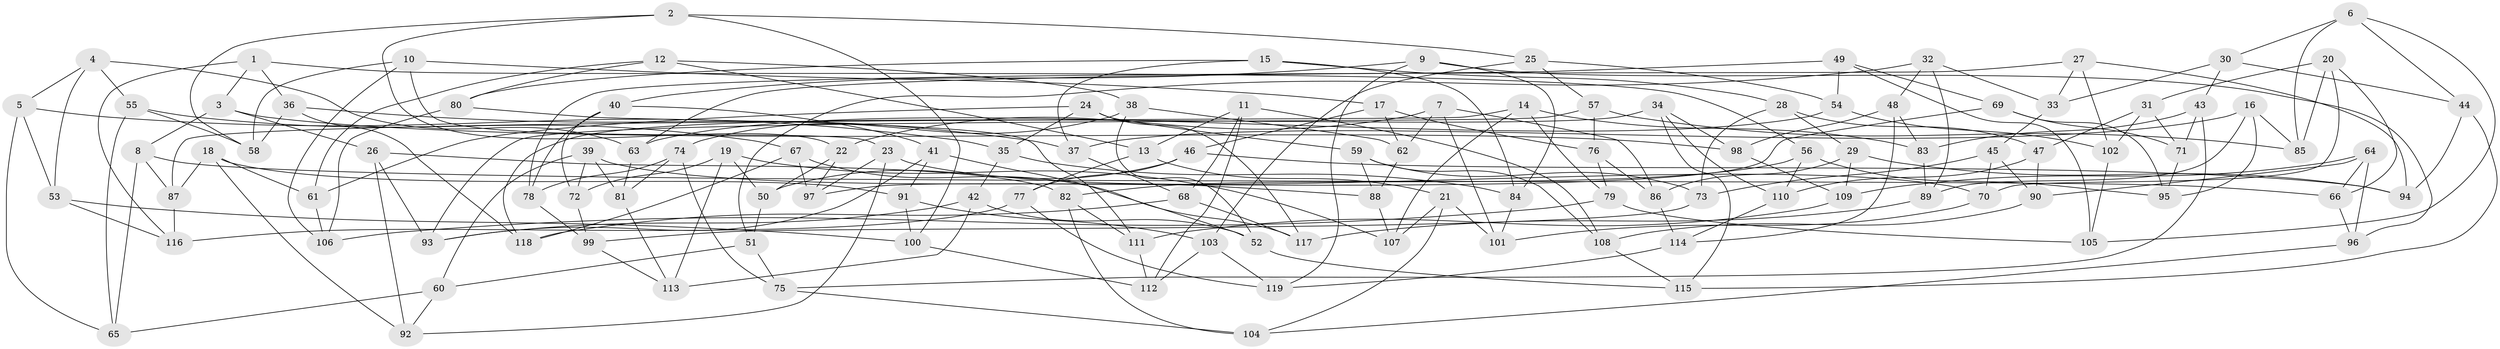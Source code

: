 // coarse degree distribution, {6: 0.39759036144578314, 4: 0.5542168674698795, 5: 0.03614457831325301, 3: 0.012048192771084338}
// Generated by graph-tools (version 1.1) at 2025/52/02/27/25 19:52:29]
// undirected, 119 vertices, 238 edges
graph export_dot {
graph [start="1"]
  node [color=gray90,style=filled];
  1;
  2;
  3;
  4;
  5;
  6;
  7;
  8;
  9;
  10;
  11;
  12;
  13;
  14;
  15;
  16;
  17;
  18;
  19;
  20;
  21;
  22;
  23;
  24;
  25;
  26;
  27;
  28;
  29;
  30;
  31;
  32;
  33;
  34;
  35;
  36;
  37;
  38;
  39;
  40;
  41;
  42;
  43;
  44;
  45;
  46;
  47;
  48;
  49;
  50;
  51;
  52;
  53;
  54;
  55;
  56;
  57;
  58;
  59;
  60;
  61;
  62;
  63;
  64;
  65;
  66;
  67;
  68;
  69;
  70;
  71;
  72;
  73;
  74;
  75;
  76;
  77;
  78;
  79;
  80;
  81;
  82;
  83;
  84;
  85;
  86;
  87;
  88;
  89;
  90;
  91;
  92;
  93;
  94;
  95;
  96;
  97;
  98;
  99;
  100;
  101;
  102;
  103;
  104;
  105;
  106;
  107;
  108;
  109;
  110;
  111;
  112;
  113;
  114;
  115;
  116;
  117;
  118;
  119;
  1 -- 3;
  1 -- 56;
  1 -- 116;
  1 -- 36;
  2 -- 25;
  2 -- 22;
  2 -- 58;
  2 -- 100;
  3 -- 98;
  3 -- 26;
  3 -- 8;
  4 -- 55;
  4 -- 63;
  4 -- 53;
  4 -- 5;
  5 -- 53;
  5 -- 65;
  5 -- 35;
  6 -- 105;
  6 -- 85;
  6 -- 30;
  6 -- 44;
  7 -- 101;
  7 -- 86;
  7 -- 22;
  7 -- 62;
  8 -- 65;
  8 -- 66;
  8 -- 87;
  9 -- 40;
  9 -- 96;
  9 -- 84;
  9 -- 119;
  10 -- 23;
  10 -- 106;
  10 -- 58;
  10 -- 17;
  11 -- 112;
  11 -- 108;
  11 -- 68;
  11 -- 13;
  12 -- 38;
  12 -- 13;
  12 -- 80;
  12 -- 61;
  13 -- 21;
  13 -- 77;
  14 -- 79;
  14 -- 107;
  14 -- 87;
  14 -- 83;
  15 -- 84;
  15 -- 28;
  15 -- 80;
  15 -- 37;
  16 -- 89;
  16 -- 95;
  16 -- 85;
  16 -- 37;
  17 -- 76;
  17 -- 46;
  17 -- 62;
  18 -- 91;
  18 -- 61;
  18 -- 92;
  18 -- 87;
  19 -- 50;
  19 -- 107;
  19 -- 113;
  19 -- 72;
  20 -- 70;
  20 -- 31;
  20 -- 85;
  20 -- 66;
  21 -- 107;
  21 -- 101;
  21 -- 104;
  22 -- 97;
  22 -- 50;
  23 -- 70;
  23 -- 92;
  23 -- 97;
  24 -- 35;
  24 -- 59;
  24 -- 117;
  24 -- 61;
  25 -- 57;
  25 -- 54;
  25 -- 103;
  26 -- 93;
  26 -- 82;
  26 -- 92;
  27 -- 94;
  27 -- 102;
  27 -- 33;
  27 -- 78;
  28 -- 29;
  28 -- 73;
  28 -- 47;
  29 -- 86;
  29 -- 94;
  29 -- 109;
  30 -- 43;
  30 -- 44;
  30 -- 33;
  31 -- 102;
  31 -- 47;
  31 -- 71;
  32 -- 51;
  32 -- 33;
  32 -- 48;
  32 -- 89;
  33 -- 45;
  34 -- 110;
  34 -- 115;
  34 -- 98;
  34 -- 118;
  35 -- 84;
  35 -- 42;
  36 -- 58;
  36 -- 118;
  36 -- 37;
  37 -- 68;
  38 -- 74;
  38 -- 52;
  38 -- 62;
  39 -- 88;
  39 -- 81;
  39 -- 72;
  39 -- 60;
  40 -- 41;
  40 -- 78;
  40 -- 72;
  41 -- 52;
  41 -- 93;
  41 -- 91;
  42 -- 52;
  42 -- 113;
  42 -- 93;
  43 -- 75;
  43 -- 71;
  43 -- 83;
  44 -- 94;
  44 -- 115;
  45 -- 90;
  45 -- 70;
  45 -- 73;
  46 -- 77;
  46 -- 94;
  46 -- 50;
  47 -- 110;
  47 -- 90;
  48 -- 114;
  48 -- 83;
  48 -- 98;
  49 -- 63;
  49 -- 69;
  49 -- 105;
  49 -- 54;
  50 -- 51;
  51 -- 75;
  51 -- 60;
  52 -- 115;
  53 -- 100;
  53 -- 116;
  54 -- 63;
  54 -- 102;
  55 -- 67;
  55 -- 58;
  55 -- 65;
  56 -- 110;
  56 -- 82;
  56 -- 95;
  57 -- 93;
  57 -- 85;
  57 -- 76;
  59 -- 73;
  59 -- 108;
  59 -- 88;
  60 -- 65;
  60 -- 92;
  61 -- 106;
  62 -- 88;
  63 -- 81;
  64 -- 90;
  64 -- 66;
  64 -- 96;
  64 -- 109;
  66 -- 96;
  67 -- 118;
  67 -- 97;
  67 -- 117;
  68 -- 118;
  68 -- 117;
  69 -- 97;
  69 -- 71;
  69 -- 95;
  70 -- 101;
  71 -- 95;
  72 -- 99;
  73 -- 99;
  74 -- 75;
  74 -- 81;
  74 -- 78;
  75 -- 104;
  76 -- 79;
  76 -- 86;
  77 -- 116;
  77 -- 119;
  78 -- 99;
  79 -- 105;
  79 -- 106;
  80 -- 106;
  80 -- 111;
  81 -- 113;
  82 -- 111;
  82 -- 104;
  83 -- 89;
  84 -- 101;
  86 -- 114;
  87 -- 116;
  88 -- 107;
  89 -- 117;
  90 -- 108;
  91 -- 103;
  91 -- 100;
  96 -- 104;
  98 -- 109;
  99 -- 113;
  100 -- 112;
  102 -- 105;
  103 -- 119;
  103 -- 112;
  108 -- 115;
  109 -- 111;
  110 -- 114;
  111 -- 112;
  114 -- 119;
}
